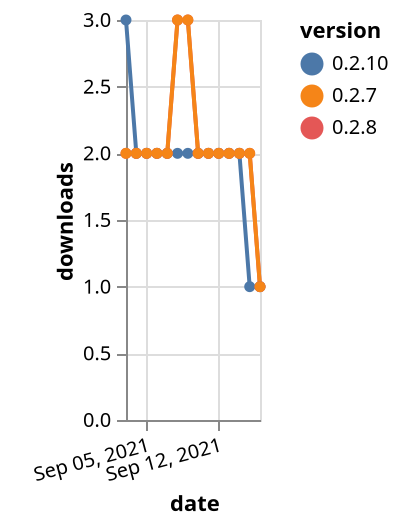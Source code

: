 {"$schema": "https://vega.github.io/schema/vega-lite/v5.json", "description": "A simple bar chart with embedded data.", "data": {"values": [{"date": "2021-09-03", "total": 2274, "delta": 3, "version": "0.2.10"}, {"date": "2021-09-04", "total": 2276, "delta": 2, "version": "0.2.10"}, {"date": "2021-09-05", "total": 2278, "delta": 2, "version": "0.2.10"}, {"date": "2021-09-06", "total": 2280, "delta": 2, "version": "0.2.10"}, {"date": "2021-09-07", "total": 2282, "delta": 2, "version": "0.2.10"}, {"date": "2021-09-08", "total": 2284, "delta": 2, "version": "0.2.10"}, {"date": "2021-09-09", "total": 2286, "delta": 2, "version": "0.2.10"}, {"date": "2021-09-10", "total": 2288, "delta": 2, "version": "0.2.10"}, {"date": "2021-09-11", "total": 2290, "delta": 2, "version": "0.2.10"}, {"date": "2021-09-12", "total": 2292, "delta": 2, "version": "0.2.10"}, {"date": "2021-09-13", "total": 2294, "delta": 2, "version": "0.2.10"}, {"date": "2021-09-14", "total": 2296, "delta": 2, "version": "0.2.10"}, {"date": "2021-09-15", "total": 2297, "delta": 1, "version": "0.2.10"}, {"date": "2021-09-16", "total": 2298, "delta": 1, "version": "0.2.10"}, {"date": "2021-09-03", "total": 2714, "delta": 2, "version": "0.2.8"}, {"date": "2021-09-04", "total": 2716, "delta": 2, "version": "0.2.8"}, {"date": "2021-09-05", "total": 2718, "delta": 2, "version": "0.2.8"}, {"date": "2021-09-06", "total": 2720, "delta": 2, "version": "0.2.8"}, {"date": "2021-09-07", "total": 2722, "delta": 2, "version": "0.2.8"}, {"date": "2021-09-08", "total": 2725, "delta": 3, "version": "0.2.8"}, {"date": "2021-09-09", "total": 2728, "delta": 3, "version": "0.2.8"}, {"date": "2021-09-10", "total": 2730, "delta": 2, "version": "0.2.8"}, {"date": "2021-09-11", "total": 2732, "delta": 2, "version": "0.2.8"}, {"date": "2021-09-12", "total": 2734, "delta": 2, "version": "0.2.8"}, {"date": "2021-09-13", "total": 2736, "delta": 2, "version": "0.2.8"}, {"date": "2021-09-14", "total": 2738, "delta": 2, "version": "0.2.8"}, {"date": "2021-09-15", "total": 2740, "delta": 2, "version": "0.2.8"}, {"date": "2021-09-16", "total": 2741, "delta": 1, "version": "0.2.8"}, {"date": "2021-09-03", "total": 2547, "delta": 2, "version": "0.2.7"}, {"date": "2021-09-04", "total": 2549, "delta": 2, "version": "0.2.7"}, {"date": "2021-09-05", "total": 2551, "delta": 2, "version": "0.2.7"}, {"date": "2021-09-06", "total": 2553, "delta": 2, "version": "0.2.7"}, {"date": "2021-09-07", "total": 2555, "delta": 2, "version": "0.2.7"}, {"date": "2021-09-08", "total": 2558, "delta": 3, "version": "0.2.7"}, {"date": "2021-09-09", "total": 2561, "delta": 3, "version": "0.2.7"}, {"date": "2021-09-10", "total": 2563, "delta": 2, "version": "0.2.7"}, {"date": "2021-09-11", "total": 2565, "delta": 2, "version": "0.2.7"}, {"date": "2021-09-12", "total": 2567, "delta": 2, "version": "0.2.7"}, {"date": "2021-09-13", "total": 2569, "delta": 2, "version": "0.2.7"}, {"date": "2021-09-14", "total": 2571, "delta": 2, "version": "0.2.7"}, {"date": "2021-09-15", "total": 2573, "delta": 2, "version": "0.2.7"}, {"date": "2021-09-16", "total": 2574, "delta": 1, "version": "0.2.7"}]}, "width": "container", "mark": {"type": "line", "point": {"filled": true}}, "encoding": {"x": {"field": "date", "type": "temporal", "timeUnit": "yearmonthdate", "title": "date", "axis": {"labelAngle": -15}}, "y": {"field": "delta", "type": "quantitative", "title": "downloads"}, "color": {"field": "version", "type": "nominal"}, "tooltip": {"field": "delta"}}}
